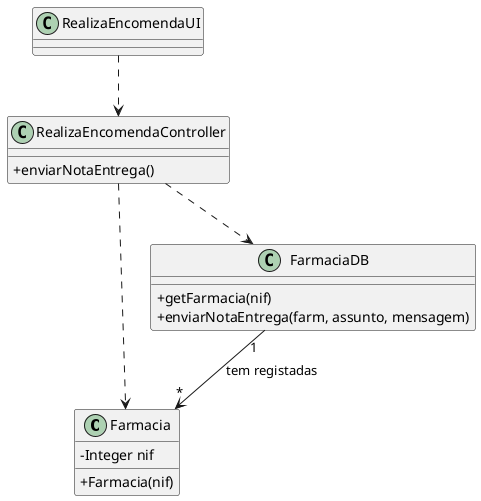 @startuml
skinparam classAttributeIconSize 0


class Farmacia {
  -Integer nif
  +Farmacia(nif)
}

class FarmaciaDB {
  +getFarmacia(nif)
  +enviarNotaEntrega(farm, assunto, mensagem)
}

class RealizaEncomendaController {
    +enviarNotaEntrega()
}

class RealizaEncomendaUI {
}

RealizaEncomendaUI ..> RealizaEncomendaController
RealizaEncomendaController ..> FarmaciaDB
RealizaEncomendaController ..> Farmacia

FarmaciaDB "1" --> "*" Farmacia : tem registadas

@enduml
